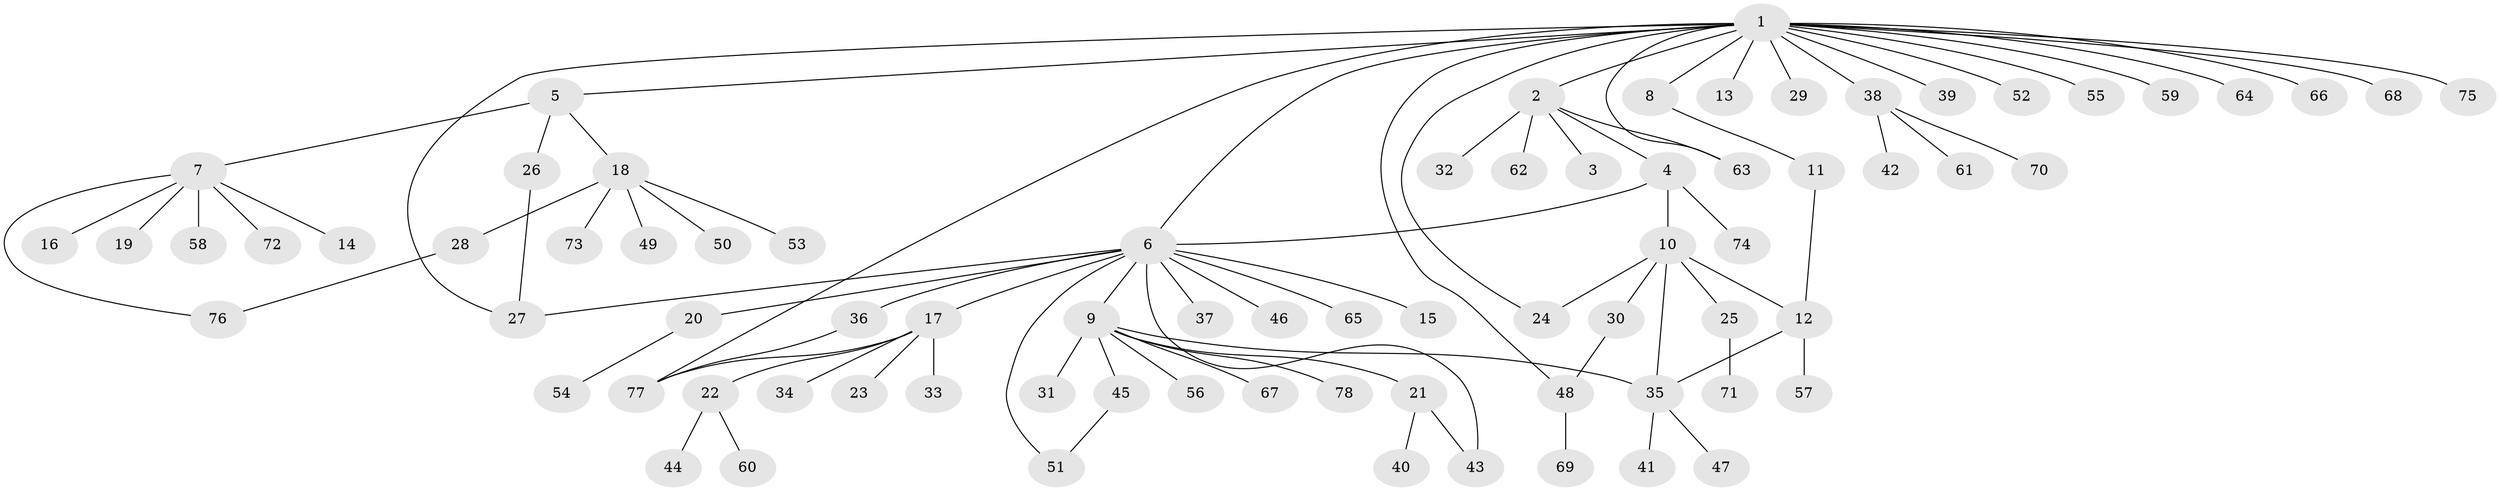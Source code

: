 // original degree distribution, {21: 0.00909090909090909, 7: 0.03636363636363636, 2: 0.19090909090909092, 5: 0.03636363636363636, 4: 0.02727272727272727, 1: 0.5818181818181818, 15: 0.00909090909090909, 9: 0.01818181818181818, 3: 0.09090909090909091}
// Generated by graph-tools (version 1.1) at 2025/50/03/04/25 22:50:32]
// undirected, 78 vertices, 91 edges
graph export_dot {
  node [color=gray90,style=filled];
  1;
  2;
  3;
  4;
  5;
  6;
  7;
  8;
  9;
  10;
  11;
  12;
  13;
  14;
  15;
  16;
  17;
  18;
  19;
  20;
  21;
  22;
  23;
  24;
  25;
  26;
  27;
  28;
  29;
  30;
  31;
  32;
  33;
  34;
  35;
  36;
  37;
  38;
  39;
  40;
  41;
  42;
  43;
  44;
  45;
  46;
  47;
  48;
  49;
  50;
  51;
  52;
  53;
  54;
  55;
  56;
  57;
  58;
  59;
  60;
  61;
  62;
  63;
  64;
  65;
  66;
  67;
  68;
  69;
  70;
  71;
  72;
  73;
  74;
  75;
  76;
  77;
  78;
  1 -- 2 [weight=1.0];
  1 -- 5 [weight=1.0];
  1 -- 6 [weight=1.0];
  1 -- 8 [weight=1.0];
  1 -- 13 [weight=1.0];
  1 -- 24 [weight=1.0];
  1 -- 27 [weight=1.0];
  1 -- 29 [weight=1.0];
  1 -- 38 [weight=1.0];
  1 -- 39 [weight=1.0];
  1 -- 48 [weight=1.0];
  1 -- 52 [weight=1.0];
  1 -- 55 [weight=1.0];
  1 -- 59 [weight=1.0];
  1 -- 63 [weight=1.0];
  1 -- 64 [weight=1.0];
  1 -- 66 [weight=1.0];
  1 -- 68 [weight=1.0];
  1 -- 75 [weight=1.0];
  1 -- 77 [weight=1.0];
  2 -- 3 [weight=1.0];
  2 -- 4 [weight=1.0];
  2 -- 32 [weight=1.0];
  2 -- 62 [weight=1.0];
  2 -- 63 [weight=1.0];
  4 -- 6 [weight=1.0];
  4 -- 10 [weight=1.0];
  4 -- 74 [weight=1.0];
  5 -- 7 [weight=1.0];
  5 -- 18 [weight=1.0];
  5 -- 26 [weight=1.0];
  6 -- 9 [weight=1.0];
  6 -- 15 [weight=1.0];
  6 -- 17 [weight=1.0];
  6 -- 20 [weight=1.0];
  6 -- 27 [weight=1.0];
  6 -- 36 [weight=1.0];
  6 -- 37 [weight=1.0];
  6 -- 43 [weight=1.0];
  6 -- 46 [weight=1.0];
  6 -- 51 [weight=1.0];
  6 -- 65 [weight=1.0];
  7 -- 14 [weight=1.0];
  7 -- 16 [weight=1.0];
  7 -- 19 [weight=1.0];
  7 -- 58 [weight=1.0];
  7 -- 72 [weight=1.0];
  7 -- 76 [weight=1.0];
  8 -- 11 [weight=1.0];
  9 -- 21 [weight=1.0];
  9 -- 31 [weight=1.0];
  9 -- 35 [weight=1.0];
  9 -- 45 [weight=1.0];
  9 -- 56 [weight=1.0];
  9 -- 67 [weight=1.0];
  9 -- 78 [weight=1.0];
  10 -- 12 [weight=1.0];
  10 -- 24 [weight=1.0];
  10 -- 25 [weight=1.0];
  10 -- 30 [weight=1.0];
  10 -- 35 [weight=1.0];
  11 -- 12 [weight=1.0];
  12 -- 35 [weight=1.0];
  12 -- 57 [weight=1.0];
  17 -- 22 [weight=1.0];
  17 -- 23 [weight=1.0];
  17 -- 33 [weight=1.0];
  17 -- 34 [weight=1.0];
  17 -- 77 [weight=1.0];
  18 -- 28 [weight=1.0];
  18 -- 49 [weight=1.0];
  18 -- 50 [weight=1.0];
  18 -- 53 [weight=1.0];
  18 -- 73 [weight=1.0];
  20 -- 54 [weight=1.0];
  21 -- 40 [weight=1.0];
  21 -- 43 [weight=1.0];
  22 -- 44 [weight=1.0];
  22 -- 60 [weight=1.0];
  25 -- 71 [weight=1.0];
  26 -- 27 [weight=1.0];
  28 -- 76 [weight=1.0];
  30 -- 48 [weight=1.0];
  35 -- 41 [weight=1.0];
  35 -- 47 [weight=1.0];
  36 -- 77 [weight=1.0];
  38 -- 42 [weight=1.0];
  38 -- 61 [weight=1.0];
  38 -- 70 [weight=1.0];
  45 -- 51 [weight=1.0];
  48 -- 69 [weight=1.0];
}
